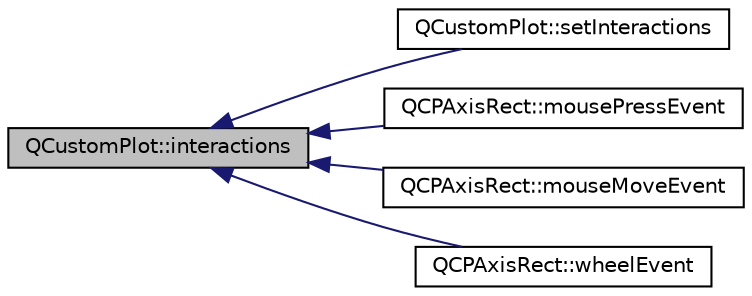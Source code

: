 digraph "QCustomPlot::interactions"
{
  edge [fontname="Helvetica",fontsize="10",labelfontname="Helvetica",labelfontsize="10"];
  node [fontname="Helvetica",fontsize="10",shape=record];
  rankdir="LR";
  Node317 [label="QCustomPlot::interactions",height=0.2,width=0.4,color="black", fillcolor="grey75", style="filled", fontcolor="black"];
  Node317 -> Node318 [dir="back",color="midnightblue",fontsize="10",style="solid",fontname="Helvetica"];
  Node318 [label="QCustomPlot::setInteractions",height=0.2,width=0.4,color="black", fillcolor="white", style="filled",URL="$dd/d9b/class_q_custom_plot.html#a5ee1e2f6ae27419deca53e75907c27e5"];
  Node317 -> Node319 [dir="back",color="midnightblue",fontsize="10",style="solid",fontname="Helvetica"];
  Node319 [label="QCPAxisRect::mousePressEvent",height=0.2,width=0.4,color="black", fillcolor="white", style="filled",URL="$d8/dad/class_q_c_p_axis_rect.html#a77501dbeccdac7256f7979b05077c04e"];
  Node317 -> Node320 [dir="back",color="midnightblue",fontsize="10",style="solid",fontname="Helvetica"];
  Node320 [label="QCPAxisRect::mouseMoveEvent",height=0.2,width=0.4,color="black", fillcolor="white", style="filled",URL="$d8/dad/class_q_c_p_axis_rect.html#a4baf3d5dd69166788f6ceda0ea182c6e"];
  Node317 -> Node321 [dir="back",color="midnightblue",fontsize="10",style="solid",fontname="Helvetica"];
  Node321 [label="QCPAxisRect::wheelEvent",height=0.2,width=0.4,color="black", fillcolor="white", style="filled",URL="$d8/dad/class_q_c_p_axis_rect.html#a5acf41fc30aa68ea263246ecfad85c31"];
}
